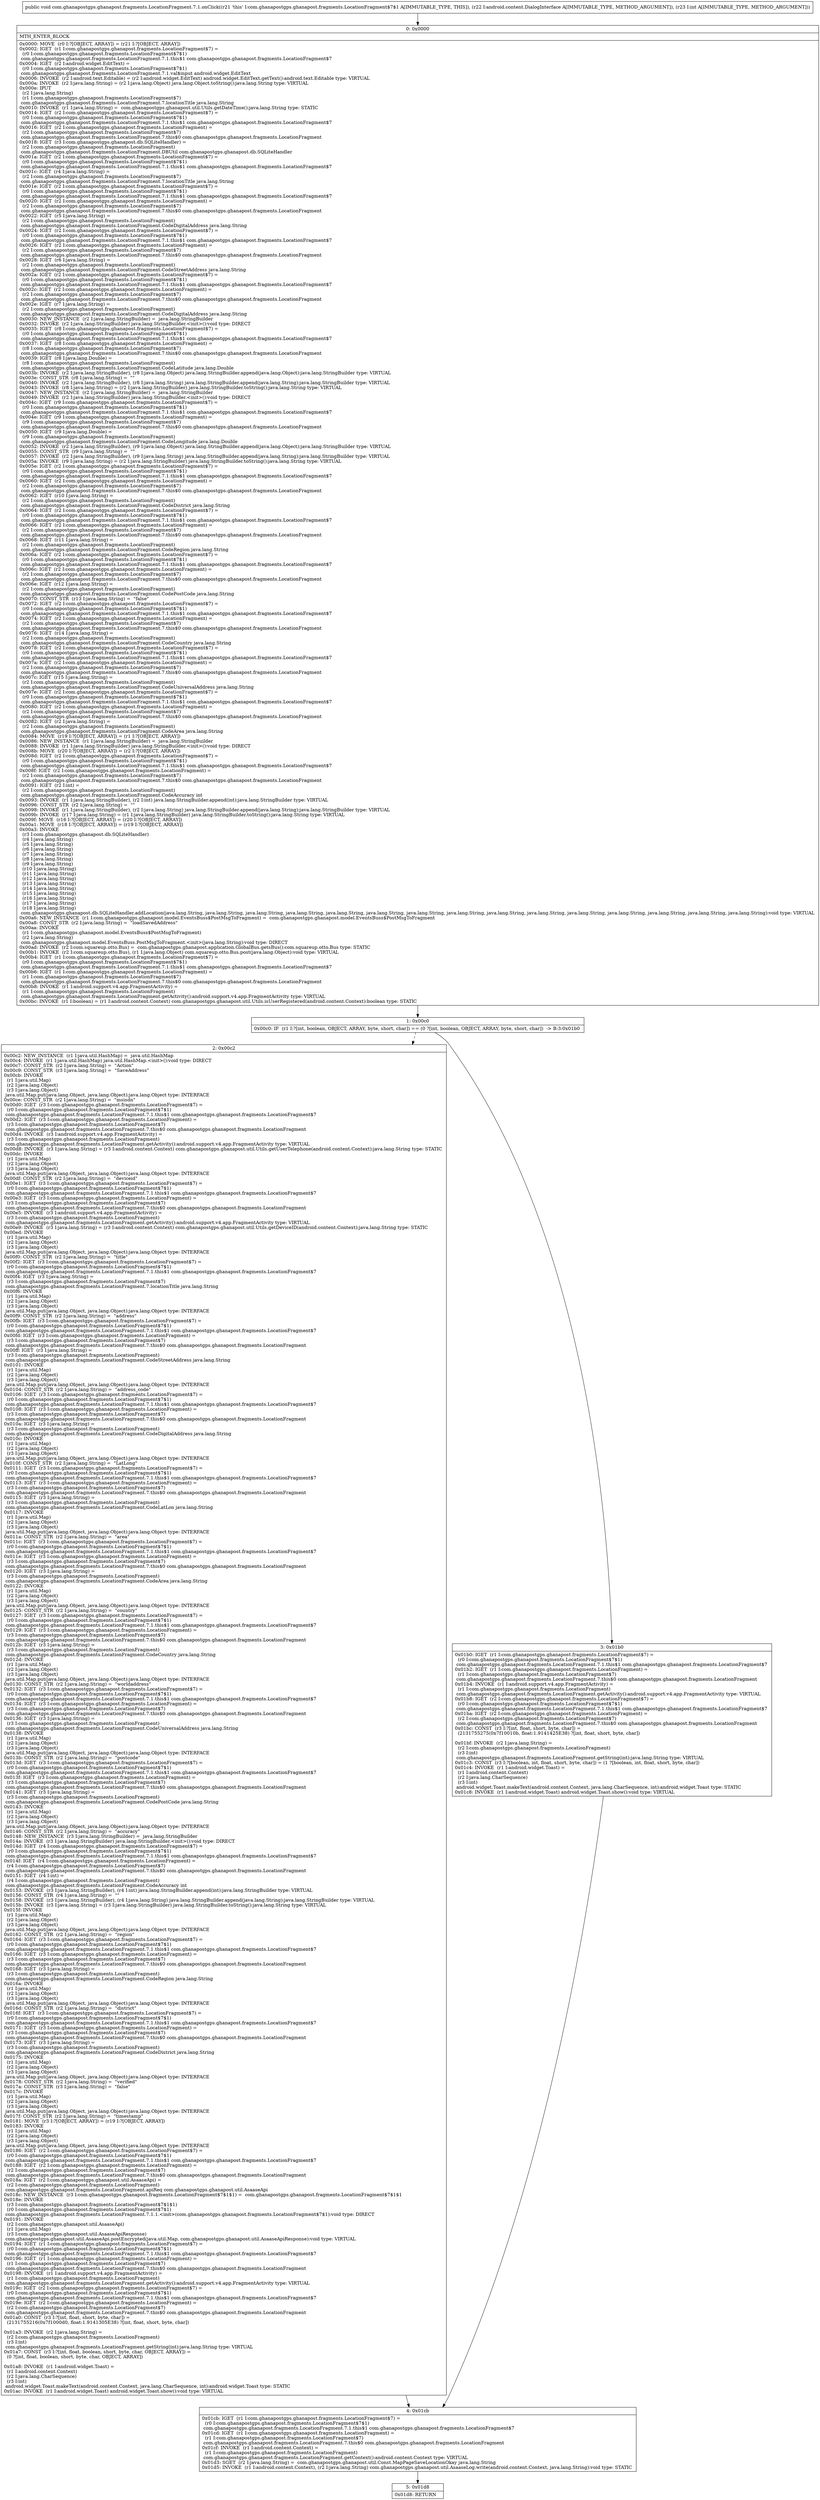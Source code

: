 digraph "CFG forcom.ghanapostgps.ghanapost.fragments.LocationFragment.7.1.onClick(Landroid\/content\/DialogInterface;I)V" {
Node_0 [shape=record,label="{0\:\ 0x0000|MTH_ENTER_BLOCK\l|0x0000: MOVE  (r0 I:?[OBJECT, ARRAY]) = (r21 I:?[OBJECT, ARRAY]) \l0x0002: IGET  (r1 I:com.ghanapostgps.ghanapost.fragments.LocationFragment$7) = \l  (r0 I:com.ghanapostgps.ghanapost.fragments.LocationFragment$7$1)\l com.ghanapostgps.ghanapost.fragments.LocationFragment.7.1.this$1 com.ghanapostgps.ghanapost.fragments.LocationFragment$7 \l0x0004: IGET  (r2 I:android.widget.EditText) = \l  (r0 I:com.ghanapostgps.ghanapost.fragments.LocationFragment$7$1)\l com.ghanapostgps.ghanapost.fragments.LocationFragment.7.1.val$input android.widget.EditText \l0x0006: INVOKE  (r2 I:android.text.Editable) = (r2 I:android.widget.EditText) android.widget.EditText.getText():android.text.Editable type: VIRTUAL \l0x000a: INVOKE  (r2 I:java.lang.String) = (r2 I:java.lang.Object) java.lang.Object.toString():java.lang.String type: VIRTUAL \l0x000e: IPUT  \l  (r2 I:java.lang.String)\l  (r1 I:com.ghanapostgps.ghanapost.fragments.LocationFragment$7)\l com.ghanapostgps.ghanapost.fragments.LocationFragment.7.locationTitle java.lang.String \l0x0010: INVOKE  (r1 I:java.lang.String) =  com.ghanapostgps.ghanapost.util.Utils.getDateTime():java.lang.String type: STATIC \l0x0014: IGET  (r2 I:com.ghanapostgps.ghanapost.fragments.LocationFragment$7) = \l  (r0 I:com.ghanapostgps.ghanapost.fragments.LocationFragment$7$1)\l com.ghanapostgps.ghanapost.fragments.LocationFragment.7.1.this$1 com.ghanapostgps.ghanapost.fragments.LocationFragment$7 \l0x0016: IGET  (r2 I:com.ghanapostgps.ghanapost.fragments.LocationFragment) = \l  (r2 I:com.ghanapostgps.ghanapost.fragments.LocationFragment$7)\l com.ghanapostgps.ghanapost.fragments.LocationFragment.7.this$0 com.ghanapostgps.ghanapost.fragments.LocationFragment \l0x0018: IGET  (r3 I:com.ghanapostgps.ghanapost.db.SQLiteHandler) = \l  (r2 I:com.ghanapostgps.ghanapost.fragments.LocationFragment)\l com.ghanapostgps.ghanapost.fragments.LocationFragment.DBUtil com.ghanapostgps.ghanapost.db.SQLiteHandler \l0x001a: IGET  (r2 I:com.ghanapostgps.ghanapost.fragments.LocationFragment$7) = \l  (r0 I:com.ghanapostgps.ghanapost.fragments.LocationFragment$7$1)\l com.ghanapostgps.ghanapost.fragments.LocationFragment.7.1.this$1 com.ghanapostgps.ghanapost.fragments.LocationFragment$7 \l0x001c: IGET  (r4 I:java.lang.String) = \l  (r2 I:com.ghanapostgps.ghanapost.fragments.LocationFragment$7)\l com.ghanapostgps.ghanapost.fragments.LocationFragment.7.locationTitle java.lang.String \l0x001e: IGET  (r2 I:com.ghanapostgps.ghanapost.fragments.LocationFragment$7) = \l  (r0 I:com.ghanapostgps.ghanapost.fragments.LocationFragment$7$1)\l com.ghanapostgps.ghanapost.fragments.LocationFragment.7.1.this$1 com.ghanapostgps.ghanapost.fragments.LocationFragment$7 \l0x0020: IGET  (r2 I:com.ghanapostgps.ghanapost.fragments.LocationFragment) = \l  (r2 I:com.ghanapostgps.ghanapost.fragments.LocationFragment$7)\l com.ghanapostgps.ghanapost.fragments.LocationFragment.7.this$0 com.ghanapostgps.ghanapost.fragments.LocationFragment \l0x0022: IGET  (r5 I:java.lang.String) = \l  (r2 I:com.ghanapostgps.ghanapost.fragments.LocationFragment)\l com.ghanapostgps.ghanapost.fragments.LocationFragment.CodeDigitalAddress java.lang.String \l0x0024: IGET  (r2 I:com.ghanapostgps.ghanapost.fragments.LocationFragment$7) = \l  (r0 I:com.ghanapostgps.ghanapost.fragments.LocationFragment$7$1)\l com.ghanapostgps.ghanapost.fragments.LocationFragment.7.1.this$1 com.ghanapostgps.ghanapost.fragments.LocationFragment$7 \l0x0026: IGET  (r2 I:com.ghanapostgps.ghanapost.fragments.LocationFragment) = \l  (r2 I:com.ghanapostgps.ghanapost.fragments.LocationFragment$7)\l com.ghanapostgps.ghanapost.fragments.LocationFragment.7.this$0 com.ghanapostgps.ghanapost.fragments.LocationFragment \l0x0028: IGET  (r6 I:java.lang.String) = \l  (r2 I:com.ghanapostgps.ghanapost.fragments.LocationFragment)\l com.ghanapostgps.ghanapost.fragments.LocationFragment.CodeStreetAddress java.lang.String \l0x002a: IGET  (r2 I:com.ghanapostgps.ghanapost.fragments.LocationFragment$7) = \l  (r0 I:com.ghanapostgps.ghanapost.fragments.LocationFragment$7$1)\l com.ghanapostgps.ghanapost.fragments.LocationFragment.7.1.this$1 com.ghanapostgps.ghanapost.fragments.LocationFragment$7 \l0x002c: IGET  (r2 I:com.ghanapostgps.ghanapost.fragments.LocationFragment) = \l  (r2 I:com.ghanapostgps.ghanapost.fragments.LocationFragment$7)\l com.ghanapostgps.ghanapost.fragments.LocationFragment.7.this$0 com.ghanapostgps.ghanapost.fragments.LocationFragment \l0x002e: IGET  (r7 I:java.lang.String) = \l  (r2 I:com.ghanapostgps.ghanapost.fragments.LocationFragment)\l com.ghanapostgps.ghanapost.fragments.LocationFragment.CodeDigitalAddress java.lang.String \l0x0030: NEW_INSTANCE  (r2 I:java.lang.StringBuilder) =  java.lang.StringBuilder \l0x0032: INVOKE  (r2 I:java.lang.StringBuilder) java.lang.StringBuilder.\<init\>():void type: DIRECT \l0x0035: IGET  (r8 I:com.ghanapostgps.ghanapost.fragments.LocationFragment$7) = \l  (r0 I:com.ghanapostgps.ghanapost.fragments.LocationFragment$7$1)\l com.ghanapostgps.ghanapost.fragments.LocationFragment.7.1.this$1 com.ghanapostgps.ghanapost.fragments.LocationFragment$7 \l0x0037: IGET  (r8 I:com.ghanapostgps.ghanapost.fragments.LocationFragment) = \l  (r8 I:com.ghanapostgps.ghanapost.fragments.LocationFragment$7)\l com.ghanapostgps.ghanapost.fragments.LocationFragment.7.this$0 com.ghanapostgps.ghanapost.fragments.LocationFragment \l0x0039: IGET  (r8 I:java.lang.Double) = \l  (r8 I:com.ghanapostgps.ghanapost.fragments.LocationFragment)\l com.ghanapostgps.ghanapost.fragments.LocationFragment.CodeLatitude java.lang.Double \l0x003b: INVOKE  (r2 I:java.lang.StringBuilder), (r8 I:java.lang.Object) java.lang.StringBuilder.append(java.lang.Object):java.lang.StringBuilder type: VIRTUAL \l0x003e: CONST_STR  (r8 I:java.lang.String) =  \"\" \l0x0040: INVOKE  (r2 I:java.lang.StringBuilder), (r8 I:java.lang.String) java.lang.StringBuilder.append(java.lang.String):java.lang.StringBuilder type: VIRTUAL \l0x0043: INVOKE  (r8 I:java.lang.String) = (r2 I:java.lang.StringBuilder) java.lang.StringBuilder.toString():java.lang.String type: VIRTUAL \l0x0047: NEW_INSTANCE  (r2 I:java.lang.StringBuilder) =  java.lang.StringBuilder \l0x0049: INVOKE  (r2 I:java.lang.StringBuilder) java.lang.StringBuilder.\<init\>():void type: DIRECT \l0x004c: IGET  (r9 I:com.ghanapostgps.ghanapost.fragments.LocationFragment$7) = \l  (r0 I:com.ghanapostgps.ghanapost.fragments.LocationFragment$7$1)\l com.ghanapostgps.ghanapost.fragments.LocationFragment.7.1.this$1 com.ghanapostgps.ghanapost.fragments.LocationFragment$7 \l0x004e: IGET  (r9 I:com.ghanapostgps.ghanapost.fragments.LocationFragment) = \l  (r9 I:com.ghanapostgps.ghanapost.fragments.LocationFragment$7)\l com.ghanapostgps.ghanapost.fragments.LocationFragment.7.this$0 com.ghanapostgps.ghanapost.fragments.LocationFragment \l0x0050: IGET  (r9 I:java.lang.Double) = \l  (r9 I:com.ghanapostgps.ghanapost.fragments.LocationFragment)\l com.ghanapostgps.ghanapost.fragments.LocationFragment.CodeLongitude java.lang.Double \l0x0052: INVOKE  (r2 I:java.lang.StringBuilder), (r9 I:java.lang.Object) java.lang.StringBuilder.append(java.lang.Object):java.lang.StringBuilder type: VIRTUAL \l0x0055: CONST_STR  (r9 I:java.lang.String) =  \"\" \l0x0057: INVOKE  (r2 I:java.lang.StringBuilder), (r9 I:java.lang.String) java.lang.StringBuilder.append(java.lang.String):java.lang.StringBuilder type: VIRTUAL \l0x005a: INVOKE  (r9 I:java.lang.String) = (r2 I:java.lang.StringBuilder) java.lang.StringBuilder.toString():java.lang.String type: VIRTUAL \l0x005e: IGET  (r2 I:com.ghanapostgps.ghanapost.fragments.LocationFragment$7) = \l  (r0 I:com.ghanapostgps.ghanapost.fragments.LocationFragment$7$1)\l com.ghanapostgps.ghanapost.fragments.LocationFragment.7.1.this$1 com.ghanapostgps.ghanapost.fragments.LocationFragment$7 \l0x0060: IGET  (r2 I:com.ghanapostgps.ghanapost.fragments.LocationFragment) = \l  (r2 I:com.ghanapostgps.ghanapost.fragments.LocationFragment$7)\l com.ghanapostgps.ghanapost.fragments.LocationFragment.7.this$0 com.ghanapostgps.ghanapost.fragments.LocationFragment \l0x0062: IGET  (r10 I:java.lang.String) = \l  (r2 I:com.ghanapostgps.ghanapost.fragments.LocationFragment)\l com.ghanapostgps.ghanapost.fragments.LocationFragment.CodeDistrict java.lang.String \l0x0064: IGET  (r2 I:com.ghanapostgps.ghanapost.fragments.LocationFragment$7) = \l  (r0 I:com.ghanapostgps.ghanapost.fragments.LocationFragment$7$1)\l com.ghanapostgps.ghanapost.fragments.LocationFragment.7.1.this$1 com.ghanapostgps.ghanapost.fragments.LocationFragment$7 \l0x0066: IGET  (r2 I:com.ghanapostgps.ghanapost.fragments.LocationFragment) = \l  (r2 I:com.ghanapostgps.ghanapost.fragments.LocationFragment$7)\l com.ghanapostgps.ghanapost.fragments.LocationFragment.7.this$0 com.ghanapostgps.ghanapost.fragments.LocationFragment \l0x0068: IGET  (r11 I:java.lang.String) = \l  (r2 I:com.ghanapostgps.ghanapost.fragments.LocationFragment)\l com.ghanapostgps.ghanapost.fragments.LocationFragment.CodeRegion java.lang.String \l0x006a: IGET  (r2 I:com.ghanapostgps.ghanapost.fragments.LocationFragment$7) = \l  (r0 I:com.ghanapostgps.ghanapost.fragments.LocationFragment$7$1)\l com.ghanapostgps.ghanapost.fragments.LocationFragment.7.1.this$1 com.ghanapostgps.ghanapost.fragments.LocationFragment$7 \l0x006c: IGET  (r2 I:com.ghanapostgps.ghanapost.fragments.LocationFragment) = \l  (r2 I:com.ghanapostgps.ghanapost.fragments.LocationFragment$7)\l com.ghanapostgps.ghanapost.fragments.LocationFragment.7.this$0 com.ghanapostgps.ghanapost.fragments.LocationFragment \l0x006e: IGET  (r12 I:java.lang.String) = \l  (r2 I:com.ghanapostgps.ghanapost.fragments.LocationFragment)\l com.ghanapostgps.ghanapost.fragments.LocationFragment.CodePostCode java.lang.String \l0x0070: CONST_STR  (r13 I:java.lang.String) =  \"false\" \l0x0072: IGET  (r2 I:com.ghanapostgps.ghanapost.fragments.LocationFragment$7) = \l  (r0 I:com.ghanapostgps.ghanapost.fragments.LocationFragment$7$1)\l com.ghanapostgps.ghanapost.fragments.LocationFragment.7.1.this$1 com.ghanapostgps.ghanapost.fragments.LocationFragment$7 \l0x0074: IGET  (r2 I:com.ghanapostgps.ghanapost.fragments.LocationFragment) = \l  (r2 I:com.ghanapostgps.ghanapost.fragments.LocationFragment$7)\l com.ghanapostgps.ghanapost.fragments.LocationFragment.7.this$0 com.ghanapostgps.ghanapost.fragments.LocationFragment \l0x0076: IGET  (r14 I:java.lang.String) = \l  (r2 I:com.ghanapostgps.ghanapost.fragments.LocationFragment)\l com.ghanapostgps.ghanapost.fragments.LocationFragment.CodeCountry java.lang.String \l0x0078: IGET  (r2 I:com.ghanapostgps.ghanapost.fragments.LocationFragment$7) = \l  (r0 I:com.ghanapostgps.ghanapost.fragments.LocationFragment$7$1)\l com.ghanapostgps.ghanapost.fragments.LocationFragment.7.1.this$1 com.ghanapostgps.ghanapost.fragments.LocationFragment$7 \l0x007a: IGET  (r2 I:com.ghanapostgps.ghanapost.fragments.LocationFragment) = \l  (r2 I:com.ghanapostgps.ghanapost.fragments.LocationFragment$7)\l com.ghanapostgps.ghanapost.fragments.LocationFragment.7.this$0 com.ghanapostgps.ghanapost.fragments.LocationFragment \l0x007c: IGET  (r15 I:java.lang.String) = \l  (r2 I:com.ghanapostgps.ghanapost.fragments.LocationFragment)\l com.ghanapostgps.ghanapost.fragments.LocationFragment.CodeUniversalAddress java.lang.String \l0x007e: IGET  (r2 I:com.ghanapostgps.ghanapost.fragments.LocationFragment$7) = \l  (r0 I:com.ghanapostgps.ghanapost.fragments.LocationFragment$7$1)\l com.ghanapostgps.ghanapost.fragments.LocationFragment.7.1.this$1 com.ghanapostgps.ghanapost.fragments.LocationFragment$7 \l0x0080: IGET  (r2 I:com.ghanapostgps.ghanapost.fragments.LocationFragment) = \l  (r2 I:com.ghanapostgps.ghanapost.fragments.LocationFragment$7)\l com.ghanapostgps.ghanapost.fragments.LocationFragment.7.this$0 com.ghanapostgps.ghanapost.fragments.LocationFragment \l0x0082: IGET  (r2 I:java.lang.String) = \l  (r2 I:com.ghanapostgps.ghanapost.fragments.LocationFragment)\l com.ghanapostgps.ghanapost.fragments.LocationFragment.CodeArea java.lang.String \l0x0084: MOVE  (r19 I:?[OBJECT, ARRAY]) = (r1 I:?[OBJECT, ARRAY]) \l0x0086: NEW_INSTANCE  (r1 I:java.lang.StringBuilder) =  java.lang.StringBuilder \l0x0088: INVOKE  (r1 I:java.lang.StringBuilder) java.lang.StringBuilder.\<init\>():void type: DIRECT \l0x008b: MOVE  (r20 I:?[OBJECT, ARRAY]) = (r2 I:?[OBJECT, ARRAY]) \l0x008d: IGET  (r2 I:com.ghanapostgps.ghanapost.fragments.LocationFragment$7) = \l  (r0 I:com.ghanapostgps.ghanapost.fragments.LocationFragment$7$1)\l com.ghanapostgps.ghanapost.fragments.LocationFragment.7.1.this$1 com.ghanapostgps.ghanapost.fragments.LocationFragment$7 \l0x008f: IGET  (r2 I:com.ghanapostgps.ghanapost.fragments.LocationFragment) = \l  (r2 I:com.ghanapostgps.ghanapost.fragments.LocationFragment$7)\l com.ghanapostgps.ghanapost.fragments.LocationFragment.7.this$0 com.ghanapostgps.ghanapost.fragments.LocationFragment \l0x0091: IGET  (r2 I:int) = \l  (r2 I:com.ghanapostgps.ghanapost.fragments.LocationFragment)\l com.ghanapostgps.ghanapost.fragments.LocationFragment.CodeAccuracy int \l0x0093: INVOKE  (r1 I:java.lang.StringBuilder), (r2 I:int) java.lang.StringBuilder.append(int):java.lang.StringBuilder type: VIRTUAL \l0x0096: CONST_STR  (r2 I:java.lang.String) =  \"\" \l0x0098: INVOKE  (r1 I:java.lang.StringBuilder), (r2 I:java.lang.String) java.lang.StringBuilder.append(java.lang.String):java.lang.StringBuilder type: VIRTUAL \l0x009b: INVOKE  (r17 I:java.lang.String) = (r1 I:java.lang.StringBuilder) java.lang.StringBuilder.toString():java.lang.String type: VIRTUAL \l0x009f: MOVE  (r16 I:?[OBJECT, ARRAY]) = (r20 I:?[OBJECT, ARRAY]) \l0x00a1: MOVE  (r18 I:?[OBJECT, ARRAY]) = (r19 I:?[OBJECT, ARRAY]) \l0x00a3: INVOKE  \l  (r3 I:com.ghanapostgps.ghanapost.db.SQLiteHandler)\l  (r4 I:java.lang.String)\l  (r5 I:java.lang.String)\l  (r6 I:java.lang.String)\l  (r7 I:java.lang.String)\l  (r8 I:java.lang.String)\l  (r9 I:java.lang.String)\l  (r10 I:java.lang.String)\l  (r11 I:java.lang.String)\l  (r12 I:java.lang.String)\l  (r13 I:java.lang.String)\l  (r14 I:java.lang.String)\l  (r15 I:java.lang.String)\l  (r16 I:java.lang.String)\l  (r17 I:java.lang.String)\l  (r18 I:java.lang.String)\l com.ghanapostgps.ghanapost.db.SQLiteHandler.addLocation(java.lang.String, java.lang.String, java.lang.String, java.lang.String, java.lang.String, java.lang.String, java.lang.String, java.lang.String, java.lang.String, java.lang.String, java.lang.String, java.lang.String, java.lang.String, java.lang.String, java.lang.String):void type: VIRTUAL \l0x00a6: NEW_INSTANCE  (r1 I:com.ghanapostgps.ghanapost.model.EventsBuss$PostMsgToFragment) =  com.ghanapostgps.ghanapost.model.EventsBuss$PostMsgToFragment \l0x00a8: CONST_STR  (r2 I:java.lang.String) =  \"loadSavedAddress\" \l0x00aa: INVOKE  \l  (r1 I:com.ghanapostgps.ghanapost.model.EventsBuss$PostMsgToFragment)\l  (r2 I:java.lang.String)\l com.ghanapostgps.ghanapost.model.EventsBuss.PostMsgToFragment.\<init\>(java.lang.String):void type: DIRECT \l0x00ad: INVOKE  (r2 I:com.squareup.otto.Bus) =  com.ghanapostgps.ghanapost.application.GlobalBus.getsBus():com.squareup.otto.Bus type: STATIC \l0x00b1: INVOKE  (r2 I:com.squareup.otto.Bus), (r1 I:java.lang.Object) com.squareup.otto.Bus.post(java.lang.Object):void type: VIRTUAL \l0x00b4: IGET  (r1 I:com.ghanapostgps.ghanapost.fragments.LocationFragment$7) = \l  (r0 I:com.ghanapostgps.ghanapost.fragments.LocationFragment$7$1)\l com.ghanapostgps.ghanapost.fragments.LocationFragment.7.1.this$1 com.ghanapostgps.ghanapost.fragments.LocationFragment$7 \l0x00b6: IGET  (r1 I:com.ghanapostgps.ghanapost.fragments.LocationFragment) = \l  (r1 I:com.ghanapostgps.ghanapost.fragments.LocationFragment$7)\l com.ghanapostgps.ghanapost.fragments.LocationFragment.7.this$0 com.ghanapostgps.ghanapost.fragments.LocationFragment \l0x00b8: INVOKE  (r1 I:android.support.v4.app.FragmentActivity) = \l  (r1 I:com.ghanapostgps.ghanapost.fragments.LocationFragment)\l com.ghanapostgps.ghanapost.fragments.LocationFragment.getActivity():android.support.v4.app.FragmentActivity type: VIRTUAL \l0x00bc: INVOKE  (r1 I:boolean) = (r1 I:android.content.Context) com.ghanapostgps.ghanapost.util.Utils.isUserRegistered(android.content.Context):boolean type: STATIC \l}"];
Node_1 [shape=record,label="{1\:\ 0x00c0|0x00c0: IF  (r1 I:?[int, boolean, OBJECT, ARRAY, byte, short, char]) == (0 ?[int, boolean, OBJECT, ARRAY, byte, short, char])  \-\> B:3:0x01b0 \l}"];
Node_2 [shape=record,label="{2\:\ 0x00c2|0x00c2: NEW_INSTANCE  (r1 I:java.util.HashMap) =  java.util.HashMap \l0x00c4: INVOKE  (r1 I:java.util.HashMap) java.util.HashMap.\<init\>():void type: DIRECT \l0x00c7: CONST_STR  (r2 I:java.lang.String) =  \"Action\" \l0x00c9: CONST_STR  (r3 I:java.lang.String) =  \"SaveAddress\" \l0x00cb: INVOKE  \l  (r1 I:java.util.Map)\l  (r2 I:java.lang.Object)\l  (r3 I:java.lang.Object)\l java.util.Map.put(java.lang.Object, java.lang.Object):java.lang.Object type: INTERFACE \l0x00ce: CONST_STR  (r2 I:java.lang.String) =  \"msisdn\" \l0x00d0: IGET  (r3 I:com.ghanapostgps.ghanapost.fragments.LocationFragment$7) = \l  (r0 I:com.ghanapostgps.ghanapost.fragments.LocationFragment$7$1)\l com.ghanapostgps.ghanapost.fragments.LocationFragment.7.1.this$1 com.ghanapostgps.ghanapost.fragments.LocationFragment$7 \l0x00d2: IGET  (r3 I:com.ghanapostgps.ghanapost.fragments.LocationFragment) = \l  (r3 I:com.ghanapostgps.ghanapost.fragments.LocationFragment$7)\l com.ghanapostgps.ghanapost.fragments.LocationFragment.7.this$0 com.ghanapostgps.ghanapost.fragments.LocationFragment \l0x00d4: INVOKE  (r3 I:android.support.v4.app.FragmentActivity) = \l  (r3 I:com.ghanapostgps.ghanapost.fragments.LocationFragment)\l com.ghanapostgps.ghanapost.fragments.LocationFragment.getActivity():android.support.v4.app.FragmentActivity type: VIRTUAL \l0x00d8: INVOKE  (r3 I:java.lang.String) = (r3 I:android.content.Context) com.ghanapostgps.ghanapost.util.Utils.getUserTelephone(android.content.Context):java.lang.String type: STATIC \l0x00dc: INVOKE  \l  (r1 I:java.util.Map)\l  (r2 I:java.lang.Object)\l  (r3 I:java.lang.Object)\l java.util.Map.put(java.lang.Object, java.lang.Object):java.lang.Object type: INTERFACE \l0x00df: CONST_STR  (r2 I:java.lang.String) =  \"deviceid\" \l0x00e1: IGET  (r3 I:com.ghanapostgps.ghanapost.fragments.LocationFragment$7) = \l  (r0 I:com.ghanapostgps.ghanapost.fragments.LocationFragment$7$1)\l com.ghanapostgps.ghanapost.fragments.LocationFragment.7.1.this$1 com.ghanapostgps.ghanapost.fragments.LocationFragment$7 \l0x00e3: IGET  (r3 I:com.ghanapostgps.ghanapost.fragments.LocationFragment) = \l  (r3 I:com.ghanapostgps.ghanapost.fragments.LocationFragment$7)\l com.ghanapostgps.ghanapost.fragments.LocationFragment.7.this$0 com.ghanapostgps.ghanapost.fragments.LocationFragment \l0x00e5: INVOKE  (r3 I:android.support.v4.app.FragmentActivity) = \l  (r3 I:com.ghanapostgps.ghanapost.fragments.LocationFragment)\l com.ghanapostgps.ghanapost.fragments.LocationFragment.getActivity():android.support.v4.app.FragmentActivity type: VIRTUAL \l0x00e9: INVOKE  (r3 I:java.lang.String) = (r3 I:android.content.Context) com.ghanapostgps.ghanapost.util.Utils.getDeviceID(android.content.Context):java.lang.String type: STATIC \l0x00ed: INVOKE  \l  (r1 I:java.util.Map)\l  (r2 I:java.lang.Object)\l  (r3 I:java.lang.Object)\l java.util.Map.put(java.lang.Object, java.lang.Object):java.lang.Object type: INTERFACE \l0x00f0: CONST_STR  (r2 I:java.lang.String) =  \"title\" \l0x00f2: IGET  (r3 I:com.ghanapostgps.ghanapost.fragments.LocationFragment$7) = \l  (r0 I:com.ghanapostgps.ghanapost.fragments.LocationFragment$7$1)\l com.ghanapostgps.ghanapost.fragments.LocationFragment.7.1.this$1 com.ghanapostgps.ghanapost.fragments.LocationFragment$7 \l0x00f4: IGET  (r3 I:java.lang.String) = \l  (r3 I:com.ghanapostgps.ghanapost.fragments.LocationFragment$7)\l com.ghanapostgps.ghanapost.fragments.LocationFragment.7.locationTitle java.lang.String \l0x00f6: INVOKE  \l  (r1 I:java.util.Map)\l  (r2 I:java.lang.Object)\l  (r3 I:java.lang.Object)\l java.util.Map.put(java.lang.Object, java.lang.Object):java.lang.Object type: INTERFACE \l0x00f9: CONST_STR  (r2 I:java.lang.String) =  \"address\" \l0x00fb: IGET  (r3 I:com.ghanapostgps.ghanapost.fragments.LocationFragment$7) = \l  (r0 I:com.ghanapostgps.ghanapost.fragments.LocationFragment$7$1)\l com.ghanapostgps.ghanapost.fragments.LocationFragment.7.1.this$1 com.ghanapostgps.ghanapost.fragments.LocationFragment$7 \l0x00fd: IGET  (r3 I:com.ghanapostgps.ghanapost.fragments.LocationFragment) = \l  (r3 I:com.ghanapostgps.ghanapost.fragments.LocationFragment$7)\l com.ghanapostgps.ghanapost.fragments.LocationFragment.7.this$0 com.ghanapostgps.ghanapost.fragments.LocationFragment \l0x00ff: IGET  (r3 I:java.lang.String) = \l  (r3 I:com.ghanapostgps.ghanapost.fragments.LocationFragment)\l com.ghanapostgps.ghanapost.fragments.LocationFragment.CodeStreetAddress java.lang.String \l0x0101: INVOKE  \l  (r1 I:java.util.Map)\l  (r2 I:java.lang.Object)\l  (r3 I:java.lang.Object)\l java.util.Map.put(java.lang.Object, java.lang.Object):java.lang.Object type: INTERFACE \l0x0104: CONST_STR  (r2 I:java.lang.String) =  \"address_code\" \l0x0106: IGET  (r3 I:com.ghanapostgps.ghanapost.fragments.LocationFragment$7) = \l  (r0 I:com.ghanapostgps.ghanapost.fragments.LocationFragment$7$1)\l com.ghanapostgps.ghanapost.fragments.LocationFragment.7.1.this$1 com.ghanapostgps.ghanapost.fragments.LocationFragment$7 \l0x0108: IGET  (r3 I:com.ghanapostgps.ghanapost.fragments.LocationFragment) = \l  (r3 I:com.ghanapostgps.ghanapost.fragments.LocationFragment$7)\l com.ghanapostgps.ghanapost.fragments.LocationFragment.7.this$0 com.ghanapostgps.ghanapost.fragments.LocationFragment \l0x010a: IGET  (r3 I:java.lang.String) = \l  (r3 I:com.ghanapostgps.ghanapost.fragments.LocationFragment)\l com.ghanapostgps.ghanapost.fragments.LocationFragment.CodeDigitalAddress java.lang.String \l0x010c: INVOKE  \l  (r1 I:java.util.Map)\l  (r2 I:java.lang.Object)\l  (r3 I:java.lang.Object)\l java.util.Map.put(java.lang.Object, java.lang.Object):java.lang.Object type: INTERFACE \l0x010f: CONST_STR  (r2 I:java.lang.String) =  \"LatLong\" \l0x0111: IGET  (r3 I:com.ghanapostgps.ghanapost.fragments.LocationFragment$7) = \l  (r0 I:com.ghanapostgps.ghanapost.fragments.LocationFragment$7$1)\l com.ghanapostgps.ghanapost.fragments.LocationFragment.7.1.this$1 com.ghanapostgps.ghanapost.fragments.LocationFragment$7 \l0x0113: IGET  (r3 I:com.ghanapostgps.ghanapost.fragments.LocationFragment) = \l  (r3 I:com.ghanapostgps.ghanapost.fragments.LocationFragment$7)\l com.ghanapostgps.ghanapost.fragments.LocationFragment.7.this$0 com.ghanapostgps.ghanapost.fragments.LocationFragment \l0x0115: IGET  (r3 I:java.lang.String) = \l  (r3 I:com.ghanapostgps.ghanapost.fragments.LocationFragment)\l com.ghanapostgps.ghanapost.fragments.LocationFragment.CodeLatLon java.lang.String \l0x0117: INVOKE  \l  (r1 I:java.util.Map)\l  (r2 I:java.lang.Object)\l  (r3 I:java.lang.Object)\l java.util.Map.put(java.lang.Object, java.lang.Object):java.lang.Object type: INTERFACE \l0x011a: CONST_STR  (r2 I:java.lang.String) =  \"area\" \l0x011c: IGET  (r3 I:com.ghanapostgps.ghanapost.fragments.LocationFragment$7) = \l  (r0 I:com.ghanapostgps.ghanapost.fragments.LocationFragment$7$1)\l com.ghanapostgps.ghanapost.fragments.LocationFragment.7.1.this$1 com.ghanapostgps.ghanapost.fragments.LocationFragment$7 \l0x011e: IGET  (r3 I:com.ghanapostgps.ghanapost.fragments.LocationFragment) = \l  (r3 I:com.ghanapostgps.ghanapost.fragments.LocationFragment$7)\l com.ghanapostgps.ghanapost.fragments.LocationFragment.7.this$0 com.ghanapostgps.ghanapost.fragments.LocationFragment \l0x0120: IGET  (r3 I:java.lang.String) = \l  (r3 I:com.ghanapostgps.ghanapost.fragments.LocationFragment)\l com.ghanapostgps.ghanapost.fragments.LocationFragment.CodeArea java.lang.String \l0x0122: INVOKE  \l  (r1 I:java.util.Map)\l  (r2 I:java.lang.Object)\l  (r3 I:java.lang.Object)\l java.util.Map.put(java.lang.Object, java.lang.Object):java.lang.Object type: INTERFACE \l0x0125: CONST_STR  (r2 I:java.lang.String) =  \"country\" \l0x0127: IGET  (r3 I:com.ghanapostgps.ghanapost.fragments.LocationFragment$7) = \l  (r0 I:com.ghanapostgps.ghanapost.fragments.LocationFragment$7$1)\l com.ghanapostgps.ghanapost.fragments.LocationFragment.7.1.this$1 com.ghanapostgps.ghanapost.fragments.LocationFragment$7 \l0x0129: IGET  (r3 I:com.ghanapostgps.ghanapost.fragments.LocationFragment) = \l  (r3 I:com.ghanapostgps.ghanapost.fragments.LocationFragment$7)\l com.ghanapostgps.ghanapost.fragments.LocationFragment.7.this$0 com.ghanapostgps.ghanapost.fragments.LocationFragment \l0x012b: IGET  (r3 I:java.lang.String) = \l  (r3 I:com.ghanapostgps.ghanapost.fragments.LocationFragment)\l com.ghanapostgps.ghanapost.fragments.LocationFragment.CodeCountry java.lang.String \l0x012d: INVOKE  \l  (r1 I:java.util.Map)\l  (r2 I:java.lang.Object)\l  (r3 I:java.lang.Object)\l java.util.Map.put(java.lang.Object, java.lang.Object):java.lang.Object type: INTERFACE \l0x0130: CONST_STR  (r2 I:java.lang.String) =  \"worldaddress\" \l0x0132: IGET  (r3 I:com.ghanapostgps.ghanapost.fragments.LocationFragment$7) = \l  (r0 I:com.ghanapostgps.ghanapost.fragments.LocationFragment$7$1)\l com.ghanapostgps.ghanapost.fragments.LocationFragment.7.1.this$1 com.ghanapostgps.ghanapost.fragments.LocationFragment$7 \l0x0134: IGET  (r3 I:com.ghanapostgps.ghanapost.fragments.LocationFragment) = \l  (r3 I:com.ghanapostgps.ghanapost.fragments.LocationFragment$7)\l com.ghanapostgps.ghanapost.fragments.LocationFragment.7.this$0 com.ghanapostgps.ghanapost.fragments.LocationFragment \l0x0136: IGET  (r3 I:java.lang.String) = \l  (r3 I:com.ghanapostgps.ghanapost.fragments.LocationFragment)\l com.ghanapostgps.ghanapost.fragments.LocationFragment.CodeUniversalAddress java.lang.String \l0x0138: INVOKE  \l  (r1 I:java.util.Map)\l  (r2 I:java.lang.Object)\l  (r3 I:java.lang.Object)\l java.util.Map.put(java.lang.Object, java.lang.Object):java.lang.Object type: INTERFACE \l0x013b: CONST_STR  (r2 I:java.lang.String) =  \"postcode\" \l0x013d: IGET  (r3 I:com.ghanapostgps.ghanapost.fragments.LocationFragment$7) = \l  (r0 I:com.ghanapostgps.ghanapost.fragments.LocationFragment$7$1)\l com.ghanapostgps.ghanapost.fragments.LocationFragment.7.1.this$1 com.ghanapostgps.ghanapost.fragments.LocationFragment$7 \l0x013f: IGET  (r3 I:com.ghanapostgps.ghanapost.fragments.LocationFragment) = \l  (r3 I:com.ghanapostgps.ghanapost.fragments.LocationFragment$7)\l com.ghanapostgps.ghanapost.fragments.LocationFragment.7.this$0 com.ghanapostgps.ghanapost.fragments.LocationFragment \l0x0141: IGET  (r3 I:java.lang.String) = \l  (r3 I:com.ghanapostgps.ghanapost.fragments.LocationFragment)\l com.ghanapostgps.ghanapost.fragments.LocationFragment.CodePostCode java.lang.String \l0x0143: INVOKE  \l  (r1 I:java.util.Map)\l  (r2 I:java.lang.Object)\l  (r3 I:java.lang.Object)\l java.util.Map.put(java.lang.Object, java.lang.Object):java.lang.Object type: INTERFACE \l0x0146: CONST_STR  (r2 I:java.lang.String) =  \"accuracy\" \l0x0148: NEW_INSTANCE  (r3 I:java.lang.StringBuilder) =  java.lang.StringBuilder \l0x014a: INVOKE  (r3 I:java.lang.StringBuilder) java.lang.StringBuilder.\<init\>():void type: DIRECT \l0x014d: IGET  (r4 I:com.ghanapostgps.ghanapost.fragments.LocationFragment$7) = \l  (r0 I:com.ghanapostgps.ghanapost.fragments.LocationFragment$7$1)\l com.ghanapostgps.ghanapost.fragments.LocationFragment.7.1.this$1 com.ghanapostgps.ghanapost.fragments.LocationFragment$7 \l0x014f: IGET  (r4 I:com.ghanapostgps.ghanapost.fragments.LocationFragment) = \l  (r4 I:com.ghanapostgps.ghanapost.fragments.LocationFragment$7)\l com.ghanapostgps.ghanapost.fragments.LocationFragment.7.this$0 com.ghanapostgps.ghanapost.fragments.LocationFragment \l0x0151: IGET  (r4 I:int) = \l  (r4 I:com.ghanapostgps.ghanapost.fragments.LocationFragment)\l com.ghanapostgps.ghanapost.fragments.LocationFragment.CodeAccuracy int \l0x0153: INVOKE  (r3 I:java.lang.StringBuilder), (r4 I:int) java.lang.StringBuilder.append(int):java.lang.StringBuilder type: VIRTUAL \l0x0156: CONST_STR  (r4 I:java.lang.String) =  \"\" \l0x0158: INVOKE  (r3 I:java.lang.StringBuilder), (r4 I:java.lang.String) java.lang.StringBuilder.append(java.lang.String):java.lang.StringBuilder type: VIRTUAL \l0x015b: INVOKE  (r3 I:java.lang.String) = (r3 I:java.lang.StringBuilder) java.lang.StringBuilder.toString():java.lang.String type: VIRTUAL \l0x015f: INVOKE  \l  (r1 I:java.util.Map)\l  (r2 I:java.lang.Object)\l  (r3 I:java.lang.Object)\l java.util.Map.put(java.lang.Object, java.lang.Object):java.lang.Object type: INTERFACE \l0x0162: CONST_STR  (r2 I:java.lang.String) =  \"region\" \l0x0164: IGET  (r3 I:com.ghanapostgps.ghanapost.fragments.LocationFragment$7) = \l  (r0 I:com.ghanapostgps.ghanapost.fragments.LocationFragment$7$1)\l com.ghanapostgps.ghanapost.fragments.LocationFragment.7.1.this$1 com.ghanapostgps.ghanapost.fragments.LocationFragment$7 \l0x0166: IGET  (r3 I:com.ghanapostgps.ghanapost.fragments.LocationFragment) = \l  (r3 I:com.ghanapostgps.ghanapost.fragments.LocationFragment$7)\l com.ghanapostgps.ghanapost.fragments.LocationFragment.7.this$0 com.ghanapostgps.ghanapost.fragments.LocationFragment \l0x0168: IGET  (r3 I:java.lang.String) = \l  (r3 I:com.ghanapostgps.ghanapost.fragments.LocationFragment)\l com.ghanapostgps.ghanapost.fragments.LocationFragment.CodeRegion java.lang.String \l0x016a: INVOKE  \l  (r1 I:java.util.Map)\l  (r2 I:java.lang.Object)\l  (r3 I:java.lang.Object)\l java.util.Map.put(java.lang.Object, java.lang.Object):java.lang.Object type: INTERFACE \l0x016d: CONST_STR  (r2 I:java.lang.String) =  \"district\" \l0x016f: IGET  (r3 I:com.ghanapostgps.ghanapost.fragments.LocationFragment$7) = \l  (r0 I:com.ghanapostgps.ghanapost.fragments.LocationFragment$7$1)\l com.ghanapostgps.ghanapost.fragments.LocationFragment.7.1.this$1 com.ghanapostgps.ghanapost.fragments.LocationFragment$7 \l0x0171: IGET  (r3 I:com.ghanapostgps.ghanapost.fragments.LocationFragment) = \l  (r3 I:com.ghanapostgps.ghanapost.fragments.LocationFragment$7)\l com.ghanapostgps.ghanapost.fragments.LocationFragment.7.this$0 com.ghanapostgps.ghanapost.fragments.LocationFragment \l0x0173: IGET  (r3 I:java.lang.String) = \l  (r3 I:com.ghanapostgps.ghanapost.fragments.LocationFragment)\l com.ghanapostgps.ghanapost.fragments.LocationFragment.CodeDistrict java.lang.String \l0x0175: INVOKE  \l  (r1 I:java.util.Map)\l  (r2 I:java.lang.Object)\l  (r3 I:java.lang.Object)\l java.util.Map.put(java.lang.Object, java.lang.Object):java.lang.Object type: INTERFACE \l0x0178: CONST_STR  (r2 I:java.lang.String) =  \"verified\" \l0x017a: CONST_STR  (r3 I:java.lang.String) =  \"false\" \l0x017c: INVOKE  \l  (r1 I:java.util.Map)\l  (r2 I:java.lang.Object)\l  (r3 I:java.lang.Object)\l java.util.Map.put(java.lang.Object, java.lang.Object):java.lang.Object type: INTERFACE \l0x017f: CONST_STR  (r2 I:java.lang.String) =  \"timestamp\" \l0x0181: MOVE  (r3 I:?[OBJECT, ARRAY]) = (r19 I:?[OBJECT, ARRAY]) \l0x0183: INVOKE  \l  (r1 I:java.util.Map)\l  (r2 I:java.lang.Object)\l  (r3 I:java.lang.Object)\l java.util.Map.put(java.lang.Object, java.lang.Object):java.lang.Object type: INTERFACE \l0x0186: IGET  (r2 I:com.ghanapostgps.ghanapost.fragments.LocationFragment$7) = \l  (r0 I:com.ghanapostgps.ghanapost.fragments.LocationFragment$7$1)\l com.ghanapostgps.ghanapost.fragments.LocationFragment.7.1.this$1 com.ghanapostgps.ghanapost.fragments.LocationFragment$7 \l0x0188: IGET  (r2 I:com.ghanapostgps.ghanapost.fragments.LocationFragment) = \l  (r2 I:com.ghanapostgps.ghanapost.fragments.LocationFragment$7)\l com.ghanapostgps.ghanapost.fragments.LocationFragment.7.this$0 com.ghanapostgps.ghanapost.fragments.LocationFragment \l0x018a: IGET  (r2 I:com.ghanapostgps.ghanapost.util.AsaaseApi) = \l  (r2 I:com.ghanapostgps.ghanapost.fragments.LocationFragment)\l com.ghanapostgps.ghanapost.fragments.LocationFragment.apiReq com.ghanapostgps.ghanapost.util.AsaaseApi \l0x018c: NEW_INSTANCE  (r3 I:com.ghanapostgps.ghanapost.fragments.LocationFragment$7$1$1) =  com.ghanapostgps.ghanapost.fragments.LocationFragment$7$1$1 \l0x018e: INVOKE  \l  (r3 I:com.ghanapostgps.ghanapost.fragments.LocationFragment$7$1$1)\l  (r0 I:com.ghanapostgps.ghanapost.fragments.LocationFragment$7$1)\l com.ghanapostgps.ghanapost.fragments.LocationFragment.7.1.1.\<init\>(com.ghanapostgps.ghanapost.fragments.LocationFragment$7$1):void type: DIRECT \l0x0191: INVOKE  \l  (r2 I:com.ghanapostgps.ghanapost.util.AsaaseApi)\l  (r1 I:java.util.Map)\l  (r3 I:com.ghanapostgps.ghanapost.util.AsaaseApiResponse)\l com.ghanapostgps.ghanapost.util.AsaaseApi.postEncrypted(java.util.Map, com.ghanapostgps.ghanapost.util.AsaaseApiResponse):void type: VIRTUAL \l0x0194: IGET  (r1 I:com.ghanapostgps.ghanapost.fragments.LocationFragment$7) = \l  (r0 I:com.ghanapostgps.ghanapost.fragments.LocationFragment$7$1)\l com.ghanapostgps.ghanapost.fragments.LocationFragment.7.1.this$1 com.ghanapostgps.ghanapost.fragments.LocationFragment$7 \l0x0196: IGET  (r1 I:com.ghanapostgps.ghanapost.fragments.LocationFragment) = \l  (r1 I:com.ghanapostgps.ghanapost.fragments.LocationFragment$7)\l com.ghanapostgps.ghanapost.fragments.LocationFragment.7.this$0 com.ghanapostgps.ghanapost.fragments.LocationFragment \l0x0198: INVOKE  (r1 I:android.support.v4.app.FragmentActivity) = \l  (r1 I:com.ghanapostgps.ghanapost.fragments.LocationFragment)\l com.ghanapostgps.ghanapost.fragments.LocationFragment.getActivity():android.support.v4.app.FragmentActivity type: VIRTUAL \l0x019c: IGET  (r2 I:com.ghanapostgps.ghanapost.fragments.LocationFragment$7) = \l  (r0 I:com.ghanapostgps.ghanapost.fragments.LocationFragment$7$1)\l com.ghanapostgps.ghanapost.fragments.LocationFragment.7.1.this$1 com.ghanapostgps.ghanapost.fragments.LocationFragment$7 \l0x019e: IGET  (r2 I:com.ghanapostgps.ghanapost.fragments.LocationFragment) = \l  (r2 I:com.ghanapostgps.ghanapost.fragments.LocationFragment$7)\l com.ghanapostgps.ghanapost.fragments.LocationFragment.7.this$0 com.ghanapostgps.ghanapost.fragments.LocationFragment \l0x01a0: CONST  (r3 I:?[int, float, short, byte, char]) = \l  (2131755216(0x7f1000d0, float:1.9141305E38) ?[int, float, short, byte, char])\l \l0x01a3: INVOKE  (r2 I:java.lang.String) = \l  (r2 I:com.ghanapostgps.ghanapost.fragments.LocationFragment)\l  (r3 I:int)\l com.ghanapostgps.ghanapost.fragments.LocationFragment.getString(int):java.lang.String type: VIRTUAL \l0x01a7: CONST  (r3 I:?[int, float, boolean, short, byte, char, OBJECT, ARRAY]) = \l  (0 ?[int, float, boolean, short, byte, char, OBJECT, ARRAY])\l \l0x01a8: INVOKE  (r1 I:android.widget.Toast) = \l  (r1 I:android.content.Context)\l  (r2 I:java.lang.CharSequence)\l  (r3 I:int)\l android.widget.Toast.makeText(android.content.Context, java.lang.CharSequence, int):android.widget.Toast type: STATIC \l0x01ac: INVOKE  (r1 I:android.widget.Toast) android.widget.Toast.show():void type: VIRTUAL \l}"];
Node_3 [shape=record,label="{3\:\ 0x01b0|0x01b0: IGET  (r1 I:com.ghanapostgps.ghanapost.fragments.LocationFragment$7) = \l  (r0 I:com.ghanapostgps.ghanapost.fragments.LocationFragment$7$1)\l com.ghanapostgps.ghanapost.fragments.LocationFragment.7.1.this$1 com.ghanapostgps.ghanapost.fragments.LocationFragment$7 \l0x01b2: IGET  (r1 I:com.ghanapostgps.ghanapost.fragments.LocationFragment) = \l  (r1 I:com.ghanapostgps.ghanapost.fragments.LocationFragment$7)\l com.ghanapostgps.ghanapost.fragments.LocationFragment.7.this$0 com.ghanapostgps.ghanapost.fragments.LocationFragment \l0x01b4: INVOKE  (r1 I:android.support.v4.app.FragmentActivity) = \l  (r1 I:com.ghanapostgps.ghanapost.fragments.LocationFragment)\l com.ghanapostgps.ghanapost.fragments.LocationFragment.getActivity():android.support.v4.app.FragmentActivity type: VIRTUAL \l0x01b8: IGET  (r2 I:com.ghanapostgps.ghanapost.fragments.LocationFragment$7) = \l  (r0 I:com.ghanapostgps.ghanapost.fragments.LocationFragment$7$1)\l com.ghanapostgps.ghanapost.fragments.LocationFragment.7.1.this$1 com.ghanapostgps.ghanapost.fragments.LocationFragment$7 \l0x01ba: IGET  (r2 I:com.ghanapostgps.ghanapost.fragments.LocationFragment) = \l  (r2 I:com.ghanapostgps.ghanapost.fragments.LocationFragment$7)\l com.ghanapostgps.ghanapost.fragments.LocationFragment.7.this$0 com.ghanapostgps.ghanapost.fragments.LocationFragment \l0x01bc: CONST  (r3 I:?[int, float, short, byte, char]) = \l  (2131755275(0x7f10010b, float:1.9141425E38) ?[int, float, short, byte, char])\l \l0x01bf: INVOKE  (r2 I:java.lang.String) = \l  (r2 I:com.ghanapostgps.ghanapost.fragments.LocationFragment)\l  (r3 I:int)\l com.ghanapostgps.ghanapost.fragments.LocationFragment.getString(int):java.lang.String type: VIRTUAL \l0x01c3: CONST  (r3 I:?[boolean, int, float, short, byte, char]) = (1 ?[boolean, int, float, short, byte, char]) \l0x01c4: INVOKE  (r1 I:android.widget.Toast) = \l  (r1 I:android.content.Context)\l  (r2 I:java.lang.CharSequence)\l  (r3 I:int)\l android.widget.Toast.makeText(android.content.Context, java.lang.CharSequence, int):android.widget.Toast type: STATIC \l0x01c8: INVOKE  (r1 I:android.widget.Toast) android.widget.Toast.show():void type: VIRTUAL \l}"];
Node_4 [shape=record,label="{4\:\ 0x01cb|0x01cb: IGET  (r1 I:com.ghanapostgps.ghanapost.fragments.LocationFragment$7) = \l  (r0 I:com.ghanapostgps.ghanapost.fragments.LocationFragment$7$1)\l com.ghanapostgps.ghanapost.fragments.LocationFragment.7.1.this$1 com.ghanapostgps.ghanapost.fragments.LocationFragment$7 \l0x01cd: IGET  (r1 I:com.ghanapostgps.ghanapost.fragments.LocationFragment) = \l  (r1 I:com.ghanapostgps.ghanapost.fragments.LocationFragment$7)\l com.ghanapostgps.ghanapost.fragments.LocationFragment.7.this$0 com.ghanapostgps.ghanapost.fragments.LocationFragment \l0x01cf: INVOKE  (r1 I:android.content.Context) = \l  (r1 I:com.ghanapostgps.ghanapost.fragments.LocationFragment)\l com.ghanapostgps.ghanapost.fragments.LocationFragment.getContext():android.content.Context type: VIRTUAL \l0x01d3: SGET  (r2 I:java.lang.String) =  com.ghanapostgps.ghanapost.util.Const.MapPageSaveLocationOkay java.lang.String \l0x01d5: INVOKE  (r1 I:android.content.Context), (r2 I:java.lang.String) com.ghanapostgps.ghanapost.util.AsaaseLog.write(android.content.Context, java.lang.String):void type: STATIC \l}"];
Node_5 [shape=record,label="{5\:\ 0x01d8|0x01d8: RETURN   \l}"];
MethodNode[shape=record,label="{public void com.ghanapostgps.ghanapost.fragments.LocationFragment.7.1.onClick((r21 'this' I:com.ghanapostgps.ghanapost.fragments.LocationFragment$7$1 A[IMMUTABLE_TYPE, THIS]), (r22 I:android.content.DialogInterface A[IMMUTABLE_TYPE, METHOD_ARGUMENT]), (r23 I:int A[IMMUTABLE_TYPE, METHOD_ARGUMENT])) }"];
MethodNode -> Node_0;
Node_0 -> Node_1;
Node_1 -> Node_2[style=dashed];
Node_1 -> Node_3;
Node_2 -> Node_4;
Node_3 -> Node_4;
Node_4 -> Node_5;
}

